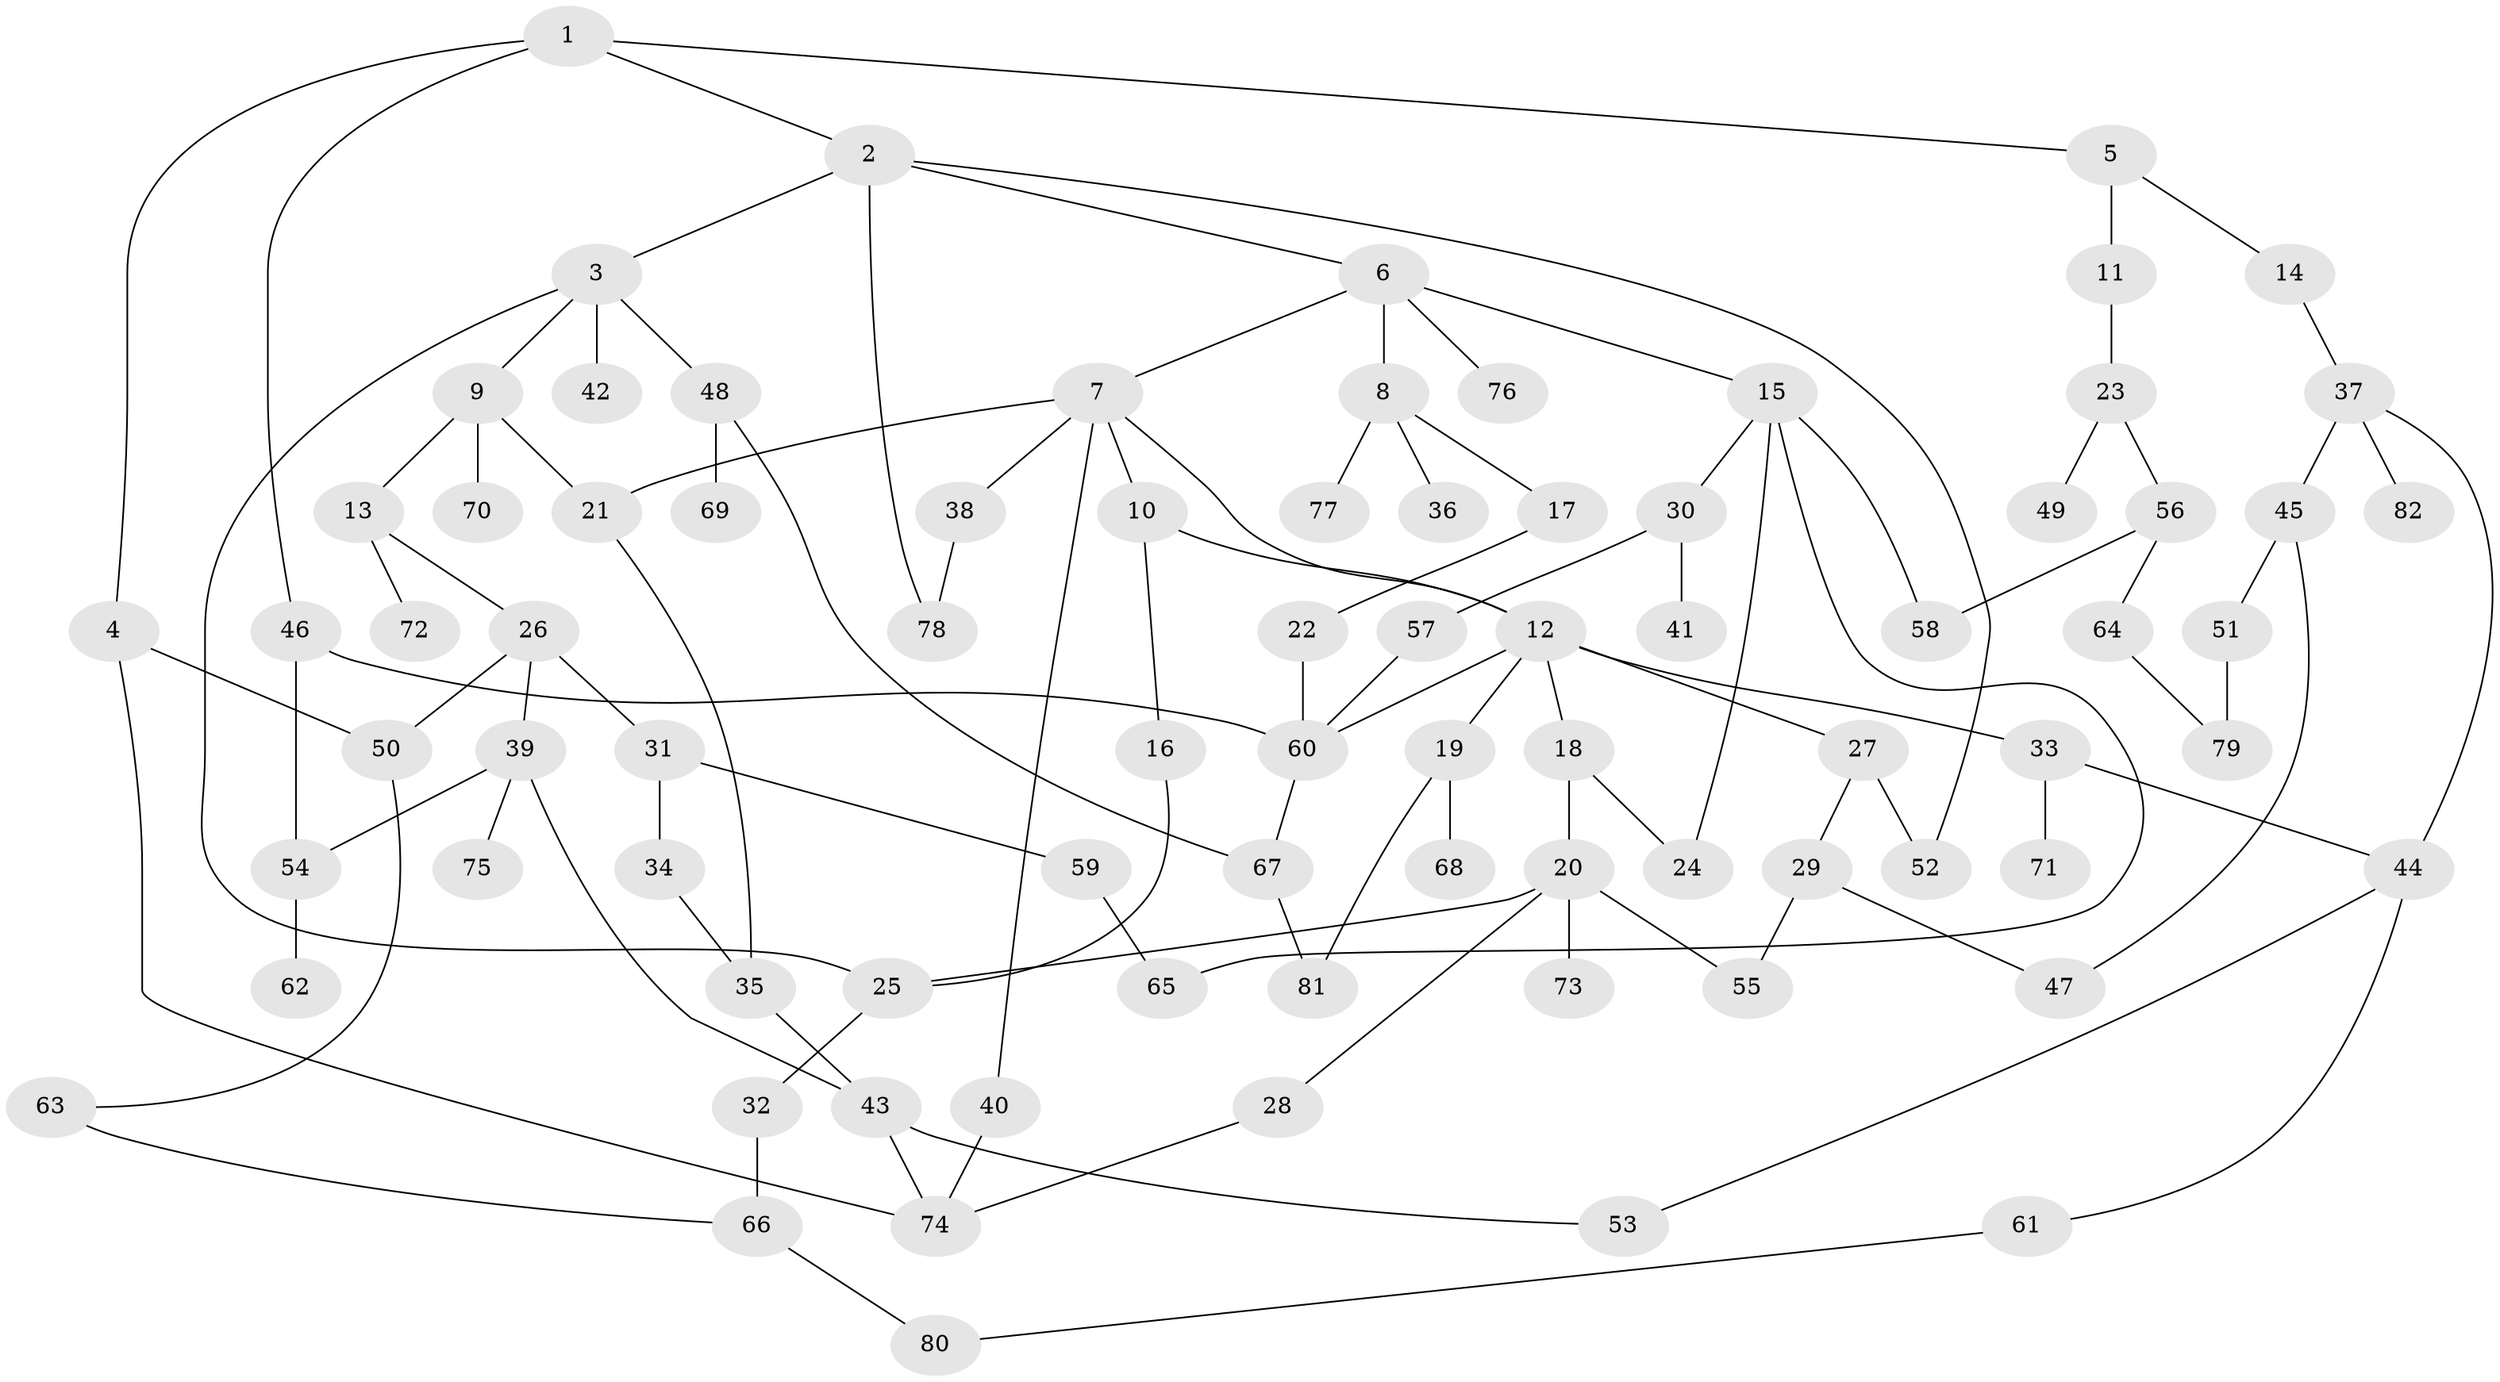 // Generated by graph-tools (version 1.1) at 2025/10/02/27/25 16:10:56]
// undirected, 82 vertices, 109 edges
graph export_dot {
graph [start="1"]
  node [color=gray90,style=filled];
  1;
  2;
  3;
  4;
  5;
  6;
  7;
  8;
  9;
  10;
  11;
  12;
  13;
  14;
  15;
  16;
  17;
  18;
  19;
  20;
  21;
  22;
  23;
  24;
  25;
  26;
  27;
  28;
  29;
  30;
  31;
  32;
  33;
  34;
  35;
  36;
  37;
  38;
  39;
  40;
  41;
  42;
  43;
  44;
  45;
  46;
  47;
  48;
  49;
  50;
  51;
  52;
  53;
  54;
  55;
  56;
  57;
  58;
  59;
  60;
  61;
  62;
  63;
  64;
  65;
  66;
  67;
  68;
  69;
  70;
  71;
  72;
  73;
  74;
  75;
  76;
  77;
  78;
  79;
  80;
  81;
  82;
  1 -- 2;
  1 -- 4;
  1 -- 5;
  1 -- 46;
  2 -- 3;
  2 -- 6;
  2 -- 52;
  2 -- 78;
  3 -- 9;
  3 -- 42;
  3 -- 48;
  3 -- 25;
  4 -- 50;
  4 -- 74;
  5 -- 11;
  5 -- 14;
  6 -- 7;
  6 -- 8;
  6 -- 15;
  6 -- 76;
  7 -- 10;
  7 -- 12;
  7 -- 21;
  7 -- 38;
  7 -- 40;
  8 -- 17;
  8 -- 36;
  8 -- 77;
  9 -- 13;
  9 -- 70;
  9 -- 21;
  10 -- 16;
  10 -- 12;
  11 -- 23;
  12 -- 18;
  12 -- 19;
  12 -- 27;
  12 -- 33;
  12 -- 60;
  13 -- 26;
  13 -- 72;
  14 -- 37;
  15 -- 24;
  15 -- 30;
  15 -- 65;
  15 -- 58;
  16 -- 25;
  17 -- 22;
  18 -- 20;
  18 -- 24;
  19 -- 68;
  19 -- 81;
  20 -- 28;
  20 -- 73;
  20 -- 55;
  20 -- 25;
  21 -- 35;
  22 -- 60;
  23 -- 49;
  23 -- 56;
  25 -- 32;
  26 -- 31;
  26 -- 39;
  26 -- 50;
  27 -- 29;
  27 -- 52;
  28 -- 74;
  29 -- 55;
  29 -- 47;
  30 -- 41;
  30 -- 57;
  31 -- 34;
  31 -- 59;
  32 -- 66;
  33 -- 44;
  33 -- 71;
  34 -- 35;
  35 -- 43;
  37 -- 45;
  37 -- 82;
  37 -- 44;
  38 -- 78;
  39 -- 54;
  39 -- 75;
  39 -- 43;
  40 -- 74;
  43 -- 53;
  43 -- 74;
  44 -- 53;
  44 -- 61;
  45 -- 47;
  45 -- 51;
  46 -- 60;
  46 -- 54;
  48 -- 69;
  48 -- 67;
  50 -- 63;
  51 -- 79;
  54 -- 62;
  56 -- 58;
  56 -- 64;
  57 -- 60;
  59 -- 65;
  60 -- 67;
  61 -- 80;
  63 -- 66;
  64 -- 79;
  66 -- 80;
  67 -- 81;
}
